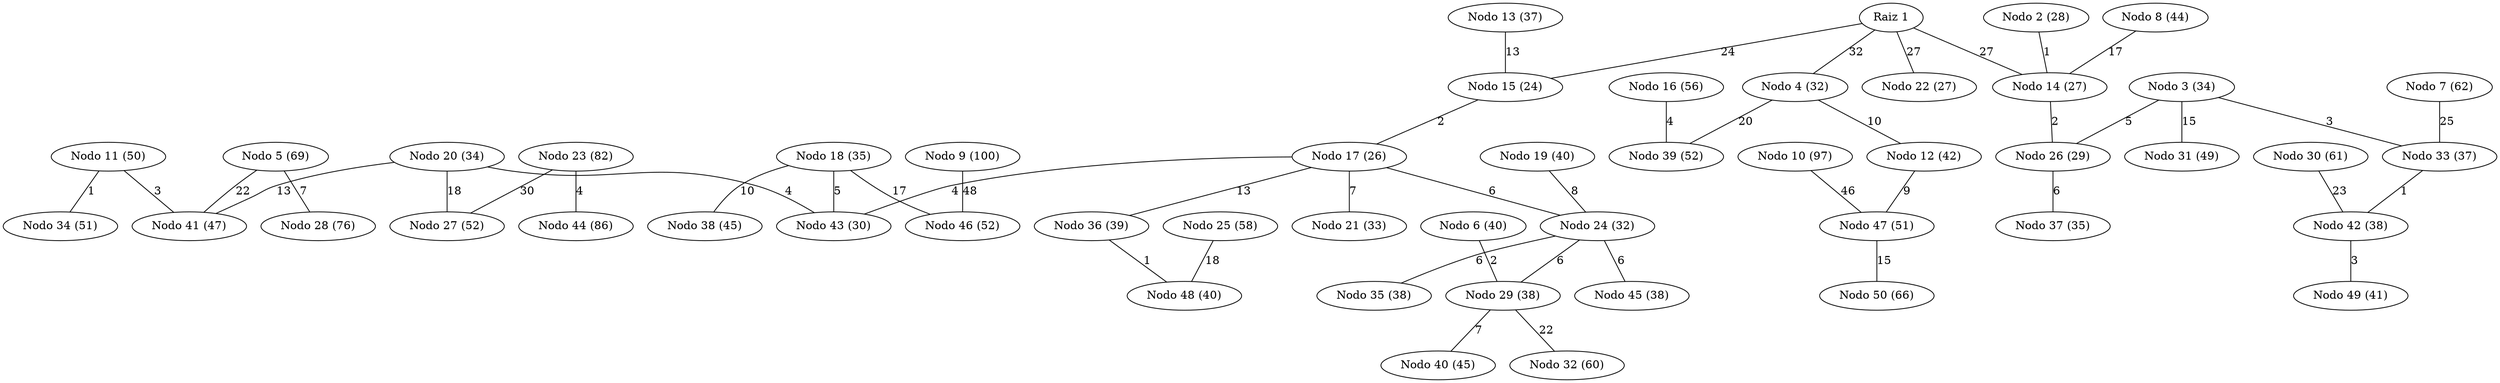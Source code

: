 graph arbol_dijkstra_G_1 {
    "1" [label="Raiz 1"];
    "15" [label="Nodo 15 (24)"];
    "17" [label="Nodo 17 (26)"];
    "22" [label="Nodo 22 (27)"];
    "14" [label="Nodo 14 (27)"];
    "2" [label="Nodo 2 (28)"];
    "26" [label="Nodo 26 (29)"];
    "43" [label="Nodo 43 (30)"];
    "24" [label="Nodo 24 (32)"];
    "4" [label="Nodo 4 (32)"];
    "21" [label="Nodo 21 (33)"];
    "20" [label="Nodo 20 (34)"];
    "3" [label="Nodo 3 (34)"];
    "18" [label="Nodo 18 (35)"];
    "37" [label="Nodo 37 (35)"];
    "33" [label="Nodo 33 (37)"];
    "13" [label="Nodo 13 (37)"];
    "45" [label="Nodo 45 (38)"];
    "35" [label="Nodo 35 (38)"];
    "29" [label="Nodo 29 (38)"];
    "42" [label="Nodo 42 (38)"];
    "36" [label="Nodo 36 (39)"];
    "48" [label="Nodo 48 (40)"];
    "19" [label="Nodo 19 (40)"];
    "6" [label="Nodo 6 (40)"];
    "49" [label="Nodo 49 (41)"];
    "12" [label="Nodo 12 (42)"];
    "8" [label="Nodo 8 (44)"];
    "38" [label="Nodo 38 (45)"];
    "40" [label="Nodo 40 (45)"];
    "41" [label="Nodo 41 (47)"];
    "31" [label="Nodo 31 (49)"];
    "11" [label="Nodo 11 (50)"];
    "34" [label="Nodo 34 (51)"];
    "47" [label="Nodo 47 (51)"];
    "46" [label="Nodo 46 (52)"];
    "39" [label="Nodo 39 (52)"];
    "27" [label="Nodo 27 (52)"];
    "16" [label="Nodo 16 (56)"];
    "25" [label="Nodo 25 (58)"];
    "32" [label="Nodo 32 (60)"];
    "30" [label="Nodo 30 (61)"];
    "7" [label="Nodo 7 (62)"];
    "50" [label="Nodo 50 (66)"];
    "5" [label="Nodo 5 (69)"];
    "28" [label="Nodo 28 (76)"];
    "23" [label="Nodo 23 (82)"];
    "44" [label="Nodo 44 (86)"];
    "10" [label="Nodo 10 (97)"];
    "9" [label="Nodo 9 (100)"];
    2 -- 14 [label="1"];
    3 -- 26 [label="5"];
    1 -- 4 [label="32"];
    5 -- 41 [label="22"];
    6 -- 29 [label="2"];
    7 -- 33 [label="25"];
    8 -- 14 [label="17"];
    9 -- 46 [label="48"];
    10 -- 47 [label="46"];
    11 -- 41 [label="3"];
    4 -- 12 [label="10"];
    13 -- 15 [label="13"];
    1 -- 14 [label="27"];
    1 -- 15 [label="24"];
    16 -- 39 [label="4"];
    15 -- 17 [label="2"];
    18 -- 43 [label="5"];
    19 -- 24 [label="8"];
    20 -- 43 [label="4"];
    17 -- 21 [label="7"];
    1 -- 22 [label="27"];
    23 -- 27 [label="30"];
    17 -- 24 [label="6"];
    25 -- 48 [label="18"];
    14 -- 26 [label="2"];
    20 -- 27 [label="18"];
    5 -- 28 [label="7"];
    24 -- 29 [label="6"];
    30 -- 42 [label="23"];
    3 -- 31 [label="15"];
    29 -- 32 [label="22"];
    3 -- 33 [label="3"];
    11 -- 34 [label="1"];
    24 -- 35 [label="6"];
    17 -- 36 [label="13"];
    26 -- 37 [label="6"];
    18 -- 38 [label="10"];
    4 -- 39 [label="20"];
    29 -- 40 [label="7"];
    20 -- 41 [label="13"];
    33 -- 42 [label="1"];
    17 -- 43 [label="4"];
    23 -- 44 [label="4"];
    24 -- 45 [label="6"];
    18 -- 46 [label="17"];
    12 -- 47 [label="9"];
    36 -- 48 [label="1"];
    42 -- 49 [label="3"];
    47 -- 50 [label="15"];
}